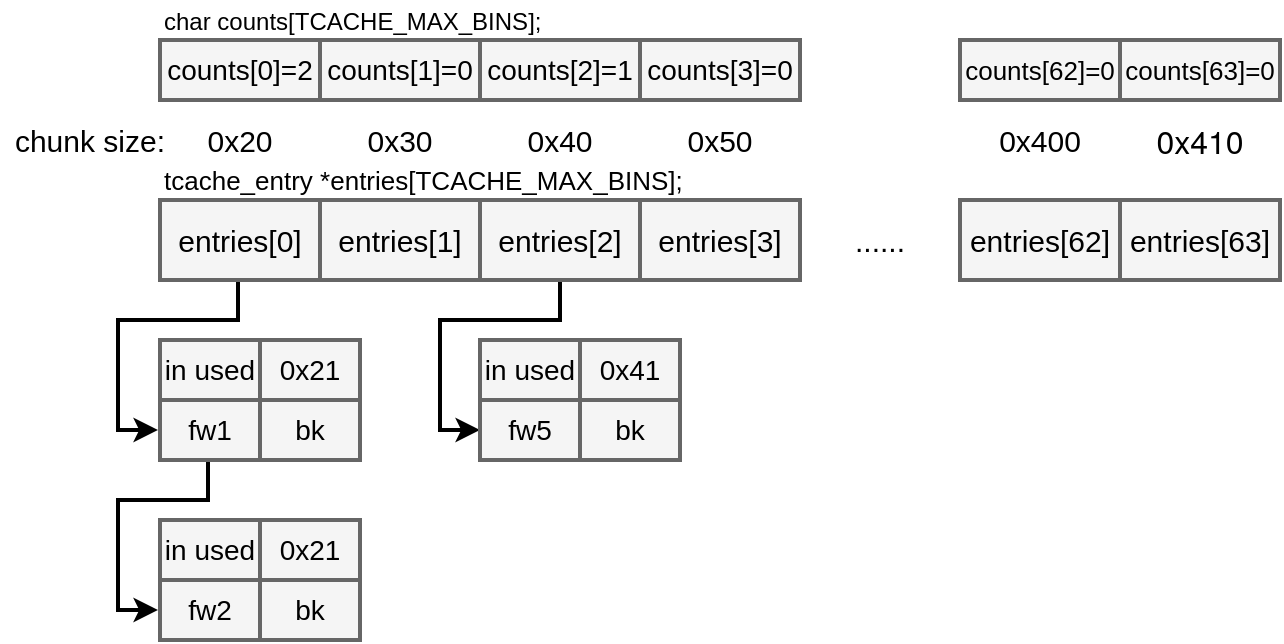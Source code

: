 <mxfile>
    <diagram id="b-Bwdr1y-Pm7TVUk07Hk" name="Page-1">
        <mxGraphModel dx="612" dy="977" grid="1" gridSize="10" guides="1" tooltips="1" connect="1" arrows="1" fold="1" page="1" pageScale="1.5" pageWidth="827" pageHeight="1169" background="none" math="0" shadow="0">
            <root>
                <mxCell id="0"/>
                <mxCell id="1" parent="0"/>
                <mxCell id="31" style="edgeStyle=orthogonalEdgeStyle;rounded=0;orthogonalLoop=1;jettySize=auto;html=1;exitX=0.5;exitY=1;exitDx=0;exitDy=0;entryX=0;entryY=0.5;entryDx=0;entryDy=0;fontSize=13;spacing=2;strokeWidth=2;fontColor=#000000;" parent="1" edge="1">
                    <mxGeometry relative="1" as="geometry">
                        <Array as="points">
                            <mxPoint x="119" y="260"/>
                            <mxPoint x="59" y="260"/>
                            <mxPoint x="59" y="315"/>
                        </Array>
                        <mxPoint x="119" y="240" as="sourcePoint"/>
                        <mxPoint x="79" y="315" as="targetPoint"/>
                    </mxGeometry>
                </mxCell>
                <mxCell id="2" value="entries[0]" style="rounded=0;whiteSpace=wrap;html=1;fillColor=#f5f5f5;strokeColor=#666666;fontSize=15;strokeWidth=2;fontColor=#000000;" parent="1" vertex="1">
                    <mxGeometry x="80" y="200" width="80" height="40" as="geometry"/>
                </mxCell>
                <mxCell id="11" value="entries[63]" style="rounded=0;whiteSpace=wrap;html=1;fillColor=#f5f5f5;strokeColor=#666666;fontSize=15;strokeWidth=2;fontColor=#000000;" parent="1" vertex="1">
                    <mxGeometry x="560" y="200" width="80" height="40" as="geometry"/>
                </mxCell>
                <mxCell id="12" value="entries[62]" style="rounded=0;whiteSpace=wrap;html=1;fillColor=#f5f5f5;strokeColor=#666666;fontSize=15;strokeWidth=2;fontColor=#000000;" parent="1" vertex="1">
                    <mxGeometry x="480" y="200" width="80" height="40" as="geometry"/>
                </mxCell>
                <mxCell id="14" value="entries[3]" style="rounded=0;whiteSpace=wrap;html=1;fillColor=#f5f5f5;strokeColor=#666666;fontSize=15;strokeWidth=2;fontColor=#000000;" parent="1" vertex="1">
                    <mxGeometry x="320" y="200" width="80" height="40" as="geometry"/>
                </mxCell>
                <mxCell id="60" style="edgeStyle=orthogonalEdgeStyle;rounded=0;orthogonalLoop=1;jettySize=auto;html=1;exitX=0.5;exitY=1;exitDx=0;exitDy=0;entryX=0;entryY=0.5;entryDx=0;entryDy=0;fontSize=15;strokeWidth=2;fontColor=#000000;" parent="1" source="15" target="57" edge="1">
                    <mxGeometry relative="1" as="geometry">
                        <Array as="points">
                            <mxPoint x="280" y="260"/>
                            <mxPoint x="220" y="260"/>
                            <mxPoint x="220" y="315"/>
                        </Array>
                    </mxGeometry>
                </mxCell>
                <mxCell id="15" value="entries[2]" style="rounded=0;whiteSpace=wrap;html=1;fillColor=#f5f5f5;strokeColor=#666666;fontSize=15;strokeWidth=2;fontColor=#000000;" parent="1" vertex="1">
                    <mxGeometry x="240" y="200" width="80" height="40" as="geometry"/>
                </mxCell>
                <mxCell id="16" value="entries[1]" style="rounded=0;whiteSpace=wrap;html=1;fillColor=#f5f5f5;strokeColor=#666666;fontSize=15;strokeWidth=2;fontColor=#000000;" parent="1" vertex="1">
                    <mxGeometry x="160" y="200" width="80" height="40" as="geometry"/>
                </mxCell>
                <mxCell id="18" value="&lt;font style=&quot;font-size: 15px;&quot;&gt;0x20&lt;/font&gt;" style="text;html=1;strokeColor=none;fillColor=none;align=center;verticalAlign=middle;whiteSpace=wrap;rounded=0;fontSize=15;strokeWidth=2;fontColor=#000000;" parent="1" vertex="1">
                    <mxGeometry x="100" y="160" width="40" height="20" as="geometry"/>
                </mxCell>
                <mxCell id="19" value="&lt;font style=&quot;font-size: 15px;&quot;&gt;0x30&lt;/font&gt;" style="text;html=1;strokeColor=none;fillColor=none;align=center;verticalAlign=middle;whiteSpace=wrap;rounded=0;fontSize=15;strokeWidth=2;fontColor=#000000;" parent="1" vertex="1">
                    <mxGeometry x="180" y="160" width="40" height="20" as="geometry"/>
                </mxCell>
                <mxCell id="20" value="&lt;font style=&quot;font-size: 15px;&quot;&gt;0x40&lt;/font&gt;" style="text;html=1;strokeColor=none;fillColor=none;align=center;verticalAlign=middle;whiteSpace=wrap;rounded=0;fontSize=15;strokeWidth=2;fontColor=#000000;" parent="1" vertex="1">
                    <mxGeometry x="260" y="160" width="40" height="20" as="geometry"/>
                </mxCell>
                <mxCell id="21" value="&lt;font style=&quot;font-size: 15px;&quot;&gt;0x50&lt;/font&gt;" style="text;html=1;strokeColor=none;fillColor=none;align=center;verticalAlign=middle;whiteSpace=wrap;rounded=0;fontSize=15;strokeWidth=2;fontColor=#000000;" parent="1" vertex="1">
                    <mxGeometry x="340" y="160" width="40" height="20" as="geometry"/>
                </mxCell>
                <mxCell id="23" value="&lt;font style=&quot;font-size: 15px&quot;&gt;0x400&lt;/font&gt;" style="text;html=1;strokeColor=none;fillColor=none;align=center;verticalAlign=middle;whiteSpace=wrap;rounded=0;fontSize=15;strokeWidth=2;fontColor=#000000;" parent="1" vertex="1">
                    <mxGeometry x="500" y="160" width="40" height="20" as="geometry"/>
                </mxCell>
                <mxCell id="24" value="&lt;span style=&quot;font-family: &amp;quot;helvetica neue&amp;quot; , &amp;quot;helvetica&amp;quot; , &amp;quot;arial&amp;quot; , &amp;quot;segoe ui emoji&amp;quot; , sans-serif ; font-size: 16px ; text-align: left&quot;&gt;0x410&lt;/span&gt;" style="text;html=1;strokeColor=none;fillColor=none;align=center;verticalAlign=middle;whiteSpace=wrap;rounded=0;fontSize=15;strokeWidth=2;fontColor=#000000;" parent="1" vertex="1">
                    <mxGeometry x="580" y="160" width="40" height="20" as="geometry"/>
                </mxCell>
                <mxCell id="27" value="in used" style="rounded=0;whiteSpace=wrap;html=1;fillColor=#f5f5f5;strokeColor=#666666;fontSize=14;strokeWidth=2;fontColor=#000000;" parent="1" vertex="1">
                    <mxGeometry x="80" y="270" width="50" height="30" as="geometry"/>
                </mxCell>
                <mxCell id="28" value="0x21" style="rounded=0;whiteSpace=wrap;html=1;fillColor=#f5f5f5;strokeColor=#666666;fontSize=14;strokeWidth=2;fontColor=#000000;" parent="1" vertex="1">
                    <mxGeometry x="130" y="270" width="50" height="30" as="geometry"/>
                </mxCell>
                <mxCell id="36" style="edgeStyle=orthogonalEdgeStyle;rounded=0;orthogonalLoop=1;jettySize=auto;html=1;exitX=0.5;exitY=1;exitDx=0;exitDy=0;entryX=0;entryY=0.5;entryDx=0;entryDy=0;fontSize=14;spacing=2;strokeWidth=2;fontColor=#000000;" parent="1" edge="1">
                    <mxGeometry relative="1" as="geometry">
                        <Array as="points">
                            <mxPoint x="104" y="350"/>
                            <mxPoint x="59" y="350"/>
                            <mxPoint x="59" y="405"/>
                        </Array>
                        <mxPoint x="104" y="330" as="sourcePoint"/>
                        <mxPoint x="79" y="405" as="targetPoint"/>
                    </mxGeometry>
                </mxCell>
                <mxCell id="29" value="fw1" style="rounded=0;whiteSpace=wrap;html=1;fillColor=#f5f5f5;strokeColor=#666666;fontSize=14;strokeWidth=2;fontColor=#000000;" parent="1" vertex="1">
                    <mxGeometry x="80" y="300" width="50" height="30" as="geometry"/>
                </mxCell>
                <mxCell id="30" value="bk" style="rounded=0;whiteSpace=wrap;html=1;fillColor=#f5f5f5;strokeColor=#666666;fontSize=14;strokeWidth=2;fontColor=#000000;" parent="1" vertex="1">
                    <mxGeometry x="130" y="300" width="50" height="30" as="geometry"/>
                </mxCell>
                <mxCell id="32" value="in used" style="rounded=0;whiteSpace=wrap;html=1;fillColor=#f5f5f5;strokeColor=#666666;fontSize=14;strokeWidth=2;fontColor=#000000;" parent="1" vertex="1">
                    <mxGeometry x="80" y="360" width="50" height="30" as="geometry"/>
                </mxCell>
                <mxCell id="33" value="0x21" style="rounded=0;whiteSpace=wrap;html=1;fillColor=#f5f5f5;strokeColor=#666666;fontSize=14;strokeWidth=2;fontColor=#000000;" parent="1" vertex="1">
                    <mxGeometry x="130" y="360" width="50" height="30" as="geometry"/>
                </mxCell>
                <mxCell id="34" value="fw2" style="rounded=0;whiteSpace=wrap;html=1;fillColor=#f5f5f5;strokeColor=#666666;fontSize=14;strokeWidth=2;fontColor=#000000;" parent="1" vertex="1">
                    <mxGeometry x="80" y="390" width="50" height="30" as="geometry"/>
                </mxCell>
                <mxCell id="35" value="&lt;span style=&quot;font-size: 14px;&quot;&gt;bk&lt;/span&gt;" style="rounded=0;whiteSpace=wrap;html=1;fillColor=#f5f5f5;strokeColor=#666666;fontSize=14;strokeWidth=2;fontColor=#000000;" parent="1" vertex="1">
                    <mxGeometry x="130" y="390" width="50" height="30" as="geometry"/>
                </mxCell>
                <mxCell id="38" value="......" style="text;html=1;strokeColor=none;fillColor=none;align=center;verticalAlign=middle;whiteSpace=wrap;rounded=0;fontSize=15;strokeWidth=2;fontColor=#000000;" parent="1" vertex="1">
                    <mxGeometry x="420" y="210" width="40" height="20" as="geometry"/>
                </mxCell>
                <mxCell id="39" value="&lt;font style=&quot;font-size: 14px;&quot;&gt;&lt;span style=&quot;font-family: helvetica; font-size: 14px;&quot;&gt;counts[0]=&lt;/span&gt;2&lt;/font&gt;" style="rounded=0;whiteSpace=wrap;html=1;fillColor=#f5f5f5;strokeColor=#666666;fontSize=14;strokeWidth=2;fontColor=#000000;" parent="1" vertex="1">
                    <mxGeometry x="80" y="120" width="80" height="30" as="geometry"/>
                </mxCell>
                <mxCell id="41" value="&lt;font style=&quot;font-size: 13px&quot;&gt;tcache_entry *entries[TCACHE_MAX_BINS];&lt;/font&gt;" style="text;html=1;strokeColor=none;fillColor=none;align=left;verticalAlign=middle;whiteSpace=wrap;rounded=0;fontSize=13;strokeWidth=2;fontColor=#000000;" parent="1" vertex="1">
                    <mxGeometry x="80" y="180" width="270" height="20" as="geometry"/>
                </mxCell>
                <mxCell id="42" value="&lt;font style=&quot;font-size: 12px&quot;&gt;char counts[TCACHE_MAX_BINS];&lt;/font&gt;" style="text;html=1;strokeColor=none;fillColor=none;align=left;verticalAlign=middle;whiteSpace=wrap;rounded=0;fontSize=13;strokeWidth=2;fontColor=#000000;" parent="1" vertex="1">
                    <mxGeometry x="80" y="100" width="210" height="20" as="geometry"/>
                </mxCell>
                <mxCell id="43" value="&lt;font style=&quot;font-size: 14px;&quot;&gt;&lt;span style=&quot;font-family: helvetica; font-size: 14px;&quot;&gt;counts[1]=&lt;/span&gt;&lt;span style=&quot;font-size: 14px;&quot;&gt;0&lt;/span&gt;&lt;/font&gt;" style="rounded=0;whiteSpace=wrap;html=1;fillColor=#f5f5f5;strokeColor=#666666;fontSize=14;strokeWidth=2;fontColor=#000000;" parent="1" vertex="1">
                    <mxGeometry x="160" y="120" width="80" height="30" as="geometry"/>
                </mxCell>
                <mxCell id="44" value="&lt;font style=&quot;font-size: 14px;&quot;&gt;&lt;span style=&quot;font-family: helvetica; font-size: 14px;&quot;&gt;counts[2]=&lt;/span&gt;&lt;span style=&quot;font-size: 14px;&quot;&gt;1&lt;/span&gt;&lt;/font&gt;" style="rounded=0;whiteSpace=wrap;html=1;fillColor=#f5f5f5;strokeColor=#666666;fontSize=14;strokeWidth=2;fontColor=#000000;" parent="1" vertex="1">
                    <mxGeometry x="240" y="120" width="80" height="30" as="geometry"/>
                </mxCell>
                <mxCell id="45" value="&lt;font style=&quot;font-size: 14px;&quot;&gt;&lt;span style=&quot;font-family: helvetica; font-size: 14px;&quot;&gt;counts[3]=&lt;/span&gt;&lt;span style=&quot;font-size: 14px;&quot;&gt;0&lt;/span&gt;&lt;/font&gt;" style="rounded=0;whiteSpace=wrap;html=1;fillColor=#f5f5f5;strokeColor=#666666;fontSize=14;strokeWidth=2;fontColor=#000000;" parent="1" vertex="1">
                    <mxGeometry x="320" y="120" width="80" height="30" as="geometry"/>
                </mxCell>
                <mxCell id="46" value="&lt;span style=&quot;font-family: &amp;quot;helvetica&amp;quot;&quot;&gt;&lt;font style=&quot;font-size: 13px&quot;&gt;counts[62]=0&lt;/font&gt;&lt;/span&gt;" style="rounded=0;whiteSpace=wrap;html=1;fillColor=#f5f5f5;strokeColor=#666666;fontSize=14;strokeWidth=2;fontColor=#000000;" parent="1" vertex="1">
                    <mxGeometry x="480" y="120" width="80" height="30" as="geometry"/>
                </mxCell>
                <mxCell id="47" value="&lt;span style=&quot;font-family: &amp;quot;helvetica&amp;quot;&quot;&gt;&lt;font style=&quot;font-size: 13px&quot;&gt;counts[63]=0&lt;/font&gt;&lt;/span&gt;" style="rounded=0;whiteSpace=wrap;html=1;fillColor=#f5f5f5;strokeColor=#666666;fontSize=14;strokeWidth=2;fontColor=#000000;" parent="1" vertex="1">
                    <mxGeometry x="560" y="120" width="80" height="30" as="geometry"/>
                </mxCell>
                <mxCell id="55" value="in used" style="rounded=0;whiteSpace=wrap;html=1;fillColor=#f5f5f5;strokeColor=#666666;fontSize=14;strokeWidth=2;fontColor=#000000;" parent="1" vertex="1">
                    <mxGeometry x="240" y="270" width="50" height="30" as="geometry"/>
                </mxCell>
                <mxCell id="56" value="0x41" style="rounded=0;whiteSpace=wrap;html=1;fillColor=#f5f5f5;strokeColor=#666666;fontSize=14;strokeWidth=2;fontColor=#000000;" parent="1" vertex="1">
                    <mxGeometry x="290" y="270" width="50" height="30" as="geometry"/>
                </mxCell>
                <mxCell id="57" value="fw5" style="rounded=0;whiteSpace=wrap;html=1;fillColor=#f5f5f5;strokeColor=#666666;fontSize=14;strokeWidth=2;fontColor=#000000;" parent="1" vertex="1">
                    <mxGeometry x="240" y="300" width="50" height="30" as="geometry"/>
                </mxCell>
                <mxCell id="58" value="&lt;span style=&quot;font-size: 14px;&quot;&gt;bk&lt;/span&gt;" style="rounded=0;whiteSpace=wrap;html=1;fillColor=#f5f5f5;strokeColor=#666666;fontSize=14;strokeWidth=2;fontColor=#000000;" parent="1" vertex="1">
                    <mxGeometry x="290" y="300" width="50" height="30" as="geometry"/>
                </mxCell>
                <mxCell id="63" value="chunk size:" style="text;html=1;strokeColor=none;fillColor=none;align=center;verticalAlign=middle;whiteSpace=wrap;rounded=0;fontSize=15;fontColor=#000000;" vertex="1" parent="1">
                    <mxGeometry y="160" width="90" height="20" as="geometry"/>
                </mxCell>
            </root>
        </mxGraphModel>
    </diagram>
</mxfile>